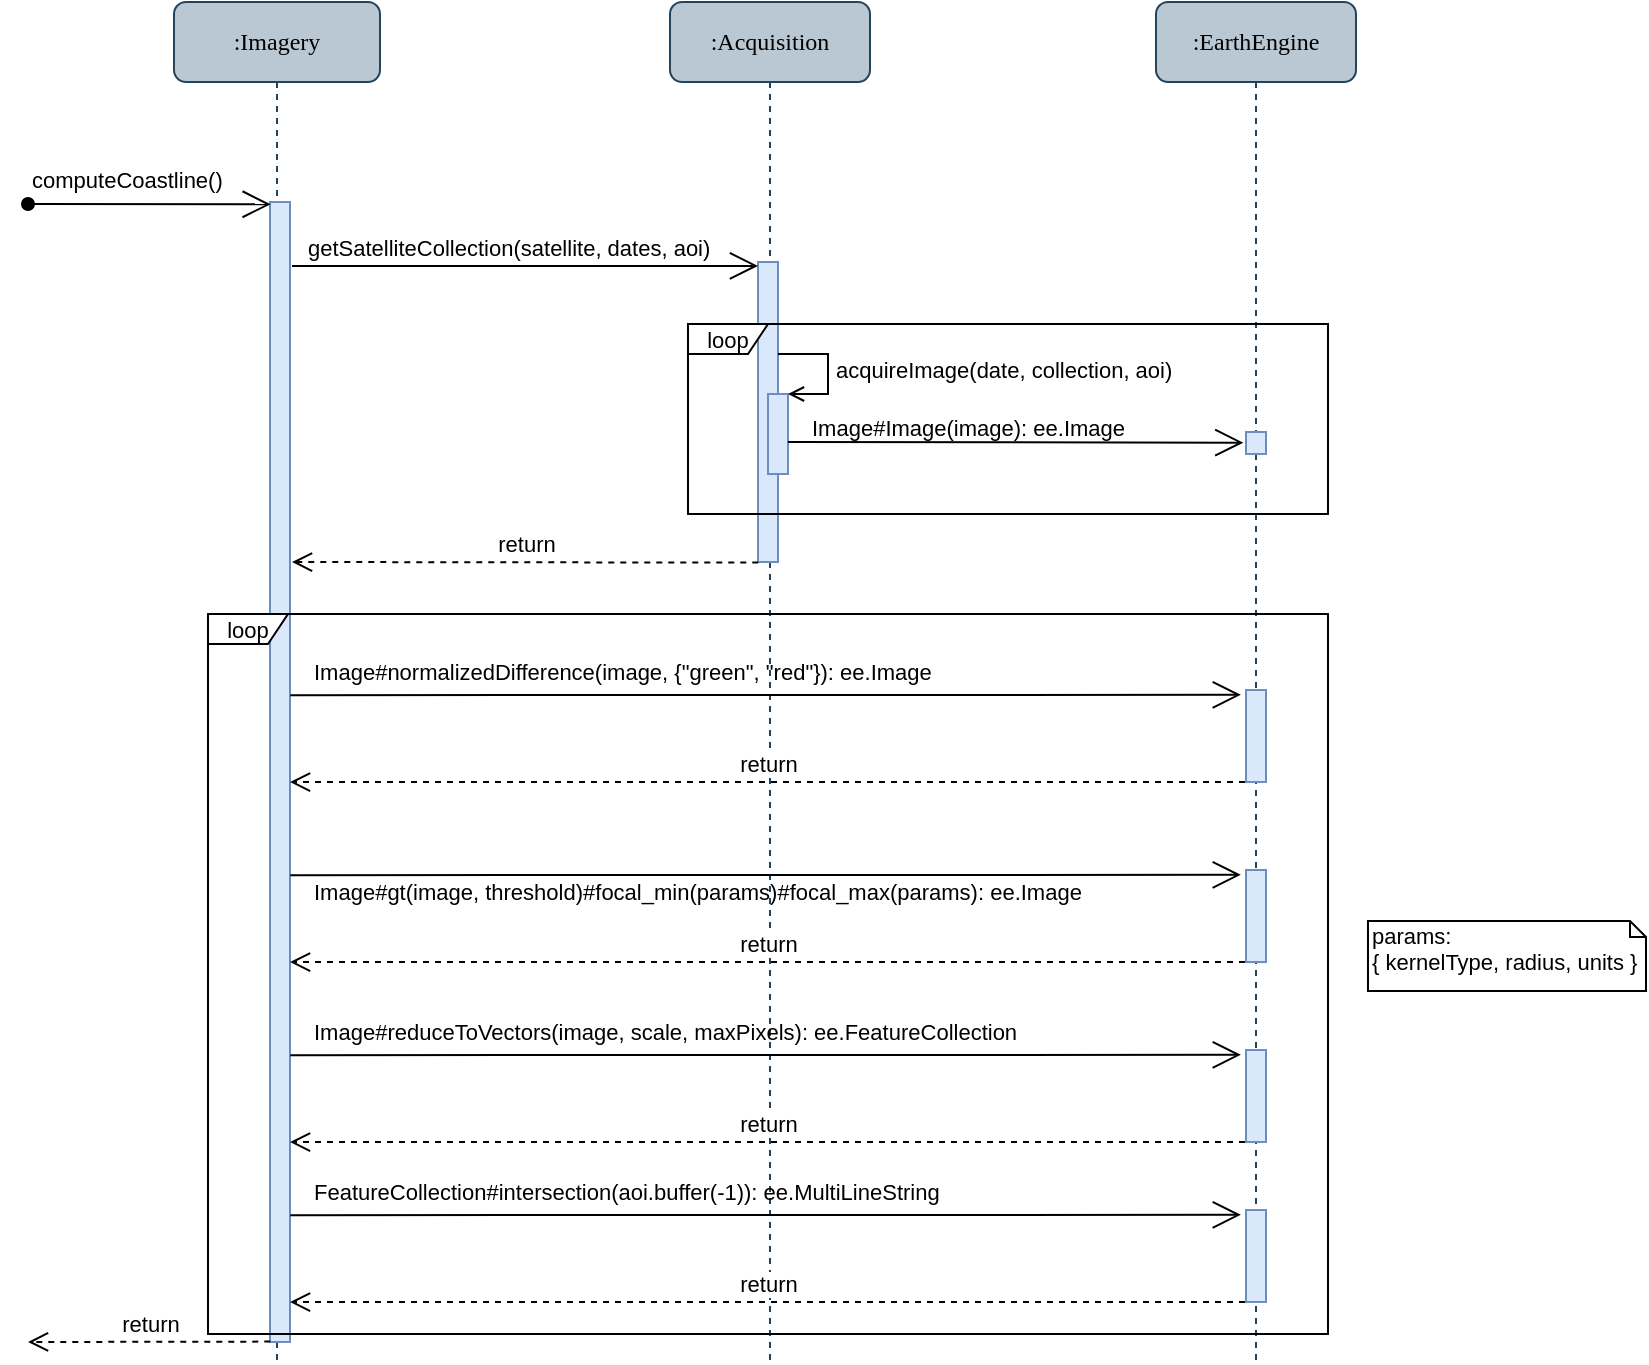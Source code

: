 <mxfile version="12.3.3" type="device" pages="1"><diagram name="sequence" id="13e1069c-82ec-6db2-03f1-153e76fe0fe0"><mxGraphModel dx="1422" dy="713" grid="1" gridSize="10" guides="1" tooltips="1" connect="1" arrows="1" fold="1" page="1" pageScale="1" pageWidth="1100" pageHeight="850" background="#ffffff" math="0" shadow="0"><root><mxCell id="0"/><mxCell id="1" parent="0"/><mxCell id="7baba1c4bc27f4b0-8" value=":Imagery" style="shape=umlLifeline;perimeter=lifelinePerimeter;whiteSpace=wrap;html=1;container=1;collapsible=0;recursiveResize=0;outlineConnect=0;rounded=1;shadow=0;comic=0;labelBackgroundColor=none;strokeColor=#23445d;strokeWidth=1;fillColor=#bac8d3;fontFamily=Verdana;fontSize=12;align=center;" parent="1" vertex="1"><mxGeometry x="163" y="34" width="103" height="680" as="geometry"/></mxCell><mxCell id="7baba1c4bc27f4b0-9" value="" style="html=1;points=[];perimeter=orthogonalPerimeter;rounded=0;shadow=0;comic=0;labelBackgroundColor=none;strokeColor=#6c8ebf;strokeWidth=1;fillColor=#dae8fc;fontFamily=Verdana;fontSize=12;align=center;" parent="7baba1c4bc27f4b0-8" vertex="1"><mxGeometry x="48" y="100" width="10" height="570" as="geometry"/></mxCell><mxCell id="Nbv8HyM-VytdRdQHSwOe-4" value=":Acquisition" style="shape=umlLifeline;perimeter=lifelinePerimeter;whiteSpace=wrap;html=1;container=1;collapsible=0;recursiveResize=0;outlineConnect=0;rounded=1;shadow=0;comic=0;labelBackgroundColor=none;strokeColor=#23445d;strokeWidth=1;fillColor=#bac8d3;fontFamily=Verdana;fontSize=12;align=center;" parent="1" vertex="1"><mxGeometry x="411" y="34" width="100" height="680" as="geometry"/></mxCell><mxCell id="Nbv8HyM-VytdRdQHSwOe-5" value="" style="html=1;points=[];perimeter=orthogonalPerimeter;rounded=0;shadow=0;comic=0;labelBackgroundColor=none;strokeColor=#6c8ebf;strokeWidth=1;fillColor=#dae8fc;fontFamily=Verdana;fontSize=12;align=center;" parent="Nbv8HyM-VytdRdQHSwOe-4" vertex="1"><mxGeometry x="44" y="130" width="10" height="150" as="geometry"/></mxCell><mxCell id="Nbv8HyM-VytdRdQHSwOe-58" value="" style="html=1;points=[];perimeter=orthogonalPerimeter;fontSize=11;fillColor=#dae8fc;strokeColor=#6c8ebf;" parent="Nbv8HyM-VytdRdQHSwOe-4" vertex="1"><mxGeometry x="49" y="196" width="10" height="40" as="geometry"/></mxCell><mxCell id="Nbv8HyM-VytdRdQHSwOe-59" value="acquireImage(date, collection, aoi)" style="edgeStyle=orthogonalEdgeStyle;html=1;align=left;spacingLeft=2;endArrow=open;rounded=0;entryX=1;entryY=0;fontSize=11;endFill=0;" parent="Nbv8HyM-VytdRdQHSwOe-4" target="Nbv8HyM-VytdRdQHSwOe-58" edge="1"><mxGeometry relative="1" as="geometry"><mxPoint x="54" y="176" as="sourcePoint"/><Array as="points"><mxPoint x="79" y="176"/></Array></mxGeometry></mxCell><mxCell id="Nbv8HyM-VytdRdQHSwOe-21" value="" style="endArrow=open;endFill=1;endSize=12;html=1;entryX=0.036;entryY=0.002;entryDx=0;entryDy=0;entryPerimeter=0;startArrow=oval;startFill=1;" parent="1" target="7baba1c4bc27f4b0-9" edge="1"><mxGeometry width="160" relative="1" as="geometry"><mxPoint x="90" y="135" as="sourcePoint"/><mxPoint x="206" y="135" as="targetPoint"/></mxGeometry></mxCell><mxCell id="Nbv8HyM-VytdRdQHSwOe-22" value="computeCoastline()" style="text;html=1;resizable=0;points=[];autosize=1;align=left;verticalAlign=top;spacingTop=-4;fontSize=11;" parent="1" vertex="1"><mxGeometry x="90" y="114" width="110" height="10" as="geometry"/></mxCell><mxCell id="Nbv8HyM-VytdRdQHSwOe-40" value="" style="endArrow=open;endFill=1;endSize=12;html=1;entryX=0;entryY=0.013;entryDx=0;entryDy=0;entryPerimeter=0;" parent="1" target="Nbv8HyM-VytdRdQHSwOe-5" edge="1"><mxGeometry width="160" relative="1" as="geometry"><mxPoint x="222" y="166" as="sourcePoint"/><mxPoint x="574.5" y="170.5" as="targetPoint"/></mxGeometry></mxCell><mxCell id="Nbv8HyM-VytdRdQHSwOe-41" value="getSatelliteCollection(satellite, dates, aoi)" style="text;html=1;resizable=0;points=[];autosize=1;align=left;verticalAlign=top;spacingTop=-4;fontSize=11;" parent="1" vertex="1"><mxGeometry x="228" y="147.5" width="220" height="10" as="geometry"/></mxCell><mxCell id="Nbv8HyM-VytdRdQHSwOe-42" value="return" style="html=1;verticalAlign=bottom;endArrow=open;dashed=1;endSize=8;exitX=0.014;exitY=1.002;exitDx=0;exitDy=0;exitPerimeter=0;" parent="1" source="Nbv8HyM-VytdRdQHSwOe-5" edge="1"><mxGeometry relative="1" as="geometry"><mxPoint x="222" y="314" as="targetPoint"/><mxPoint x="448.5" y="211" as="sourcePoint"/></mxGeometry></mxCell><mxCell id="Nbv8HyM-VytdRdQHSwOe-55" value="params:&lt;br&gt;{ kernelType, radius, units }" style="shape=note;whiteSpace=wrap;html=1;size=8;verticalAlign=top;align=left;spacingTop=-6;fontSize=11;" parent="1" vertex="1"><mxGeometry x="760" y="493.5" width="139" height="35" as="geometry"/></mxCell><mxCell id="Nbv8HyM-VytdRdQHSwOe-61" value=":EarthEngine" style="shape=umlLifeline;perimeter=lifelinePerimeter;whiteSpace=wrap;html=1;container=1;collapsible=0;recursiveResize=0;outlineConnect=0;rounded=1;shadow=0;comic=0;labelBackgroundColor=none;strokeColor=#23445d;strokeWidth=1;fillColor=#bac8d3;fontFamily=Verdana;fontSize=12;align=center;" parent="1" vertex="1"><mxGeometry x="654" y="34" width="100" height="680" as="geometry"/></mxCell><mxCell id="Nbv8HyM-VytdRdQHSwOe-62" value="" style="html=1;points=[];perimeter=orthogonalPerimeter;rounded=0;shadow=0;comic=0;labelBackgroundColor=none;strokeColor=#6c8ebf;strokeWidth=1;fillColor=#dae8fc;fontFamily=Verdana;fontSize=12;align=center;" parent="Nbv8HyM-VytdRdQHSwOe-61" vertex="1"><mxGeometry x="45" y="215" width="10" height="11" as="geometry"/></mxCell><mxCell id="Nbv8HyM-VytdRdQHSwOe-68" value="" style="html=1;points=[];perimeter=orthogonalPerimeter;rounded=0;shadow=0;comic=0;labelBackgroundColor=none;strokeColor=#6c8ebf;strokeWidth=1;fillColor=#dae8fc;fontFamily=Verdana;fontSize=12;align=center;" parent="Nbv8HyM-VytdRdQHSwOe-61" vertex="1"><mxGeometry x="45" y="344" width="10" height="46" as="geometry"/></mxCell><mxCell id="Nbv8HyM-VytdRdQHSwOe-83" value="" style="html=1;points=[];perimeter=orthogonalPerimeter;rounded=0;shadow=0;comic=0;labelBackgroundColor=none;strokeColor=#6c8ebf;strokeWidth=1;fillColor=#dae8fc;fontFamily=Verdana;fontSize=12;align=center;" parent="Nbv8HyM-VytdRdQHSwOe-61" vertex="1"><mxGeometry x="45" y="434" width="10" height="46" as="geometry"/></mxCell><mxCell id="Nbv8HyM-VytdRdQHSwOe-86" value="" style="html=1;points=[];perimeter=orthogonalPerimeter;rounded=0;shadow=0;comic=0;labelBackgroundColor=none;strokeColor=#6c8ebf;strokeWidth=1;fillColor=#dae8fc;fontFamily=Verdana;fontSize=12;align=center;" parent="Nbv8HyM-VytdRdQHSwOe-61" vertex="1"><mxGeometry x="45" y="524" width="10" height="46" as="geometry"/></mxCell><mxCell id="HVqjK3tL5VZQBHAErXW3-3" value="" style="html=1;points=[];perimeter=orthogonalPerimeter;rounded=0;shadow=0;comic=0;labelBackgroundColor=none;strokeColor=#6c8ebf;strokeWidth=1;fillColor=#dae8fc;fontFamily=Verdana;fontSize=12;align=center;" parent="Nbv8HyM-VytdRdQHSwOe-61" vertex="1"><mxGeometry x="45" y="604" width="10" height="46" as="geometry"/></mxCell><mxCell id="Nbv8HyM-VytdRdQHSwOe-65" value="" style="endArrow=open;endFill=1;endSize=12;html=1;entryX=-0.133;entryY=0.485;entryDx=0;entryDy=0;entryPerimeter=0;exitX=1;exitY=0.6;exitDx=0;exitDy=0;exitPerimeter=0;" parent="1" source="Nbv8HyM-VytdRdQHSwOe-58" target="Nbv8HyM-VytdRdQHSwOe-62" edge="1"><mxGeometry width="160" relative="1" as="geometry"><mxPoint x="476" y="261" as="sourcePoint"/><mxPoint x="709" y="260.95" as="targetPoint"/></mxGeometry></mxCell><mxCell id="Nbv8HyM-VytdRdQHSwOe-66" value="Image#Image(image): ee.Image" style="text;html=1;resizable=0;points=[];autosize=1;align=left;verticalAlign=top;spacingTop=-4;fontSize=11;" parent="1" vertex="1"><mxGeometry x="480" y="237.5" width="170" height="10" as="geometry"/></mxCell><mxCell id="Nbv8HyM-VytdRdQHSwOe-67" value="" style="endArrow=open;endFill=1;endSize=12;html=1;exitX=1.064;exitY=0.001;exitDx=0;exitDy=0;exitPerimeter=0;entryX=-0.259;entryY=0.027;entryDx=0;entryDy=0;entryPerimeter=0;" parent="1" edge="1"><mxGeometry width="160" relative="1" as="geometry"><mxPoint x="221.14" y="380.57" as="sourcePoint"/><mxPoint x="696.41" y="380.43" as="targetPoint"/></mxGeometry></mxCell><mxCell id="Nbv8HyM-VytdRdQHSwOe-70" value="Image#normalizedDifference(image, {&quot;green&quot;, &quot;red&quot;}): ee.Image" style="text;html=1;resizable=0;points=[];autosize=1;align=left;verticalAlign=top;spacingTop=-4;fontSize=11;" parent="1" vertex="1"><mxGeometry x="231" y="360" width="320" height="10" as="geometry"/></mxCell><mxCell id="Nbv8HyM-VytdRdQHSwOe-73" value="return" style="html=1;verticalAlign=bottom;endArrow=open;dashed=1;endSize=8;" parent="1" edge="1"><mxGeometry relative="1" as="geometry"><mxPoint x="221" y="424.01" as="targetPoint"/><mxPoint x="698.5" y="424" as="sourcePoint"/><Array as="points"><mxPoint x="625" y="424"/></Array></mxGeometry></mxCell><mxCell id="Nbv8HyM-VytdRdQHSwOe-80" value="Image#gt(image, threshold)#focal_min(params)#focal_max(params): ee.Image" style="text;html=1;resizable=0;points=[];autosize=1;align=left;verticalAlign=top;spacingTop=-4;fontSize=11;" parent="1" vertex="1"><mxGeometry x="231" y="470" width="400" height="10" as="geometry"/></mxCell><mxCell id="Nbv8HyM-VytdRdQHSwOe-81" value="" style="endArrow=open;endFill=1;endSize=12;html=1;exitX=1.064;exitY=0.001;exitDx=0;exitDy=0;exitPerimeter=0;entryX=-0.259;entryY=0.027;entryDx=0;entryDy=0;entryPerimeter=0;" parent="1" edge="1"><mxGeometry width="160" relative="1" as="geometry"><mxPoint x="221.14" y="470.57" as="sourcePoint"/><mxPoint x="696.41" y="470.43" as="targetPoint"/></mxGeometry></mxCell><mxCell id="Nbv8HyM-VytdRdQHSwOe-82" value="return" style="html=1;verticalAlign=bottom;endArrow=open;dashed=1;endSize=8;" parent="1" edge="1"><mxGeometry relative="1" as="geometry"><mxPoint x="221" y="514.01" as="targetPoint"/><mxPoint x="698.5" y="514" as="sourcePoint"/><Array as="points"><mxPoint x="625" y="514"/></Array></mxGeometry></mxCell><mxCell id="Nbv8HyM-VytdRdQHSwOe-84" value="Image#reduceToVectors(image, scale, maxPixels): ee.FeatureCollection" style="text;html=1;resizable=0;points=[];autosize=1;align=left;verticalAlign=top;spacingTop=-4;fontSize=11;" parent="1" vertex="1"><mxGeometry x="231" y="540" width="370" height="10" as="geometry"/></mxCell><mxCell id="Nbv8HyM-VytdRdQHSwOe-85" value="" style="endArrow=open;endFill=1;endSize=12;html=1;exitX=1.064;exitY=0.001;exitDx=0;exitDy=0;exitPerimeter=0;entryX=-0.259;entryY=0.027;entryDx=0;entryDy=0;entryPerimeter=0;" parent="1" edge="1"><mxGeometry width="160" relative="1" as="geometry"><mxPoint x="221.14" y="560.57" as="sourcePoint"/><mxPoint x="696.41" y="560.43" as="targetPoint"/></mxGeometry></mxCell><mxCell id="Nbv8HyM-VytdRdQHSwOe-87" value="return" style="html=1;verticalAlign=bottom;endArrow=open;dashed=1;endSize=8;" parent="1" edge="1"><mxGeometry relative="1" as="geometry"><mxPoint x="221" y="604.01" as="targetPoint"/><mxPoint x="698.5" y="604" as="sourcePoint"/><Array as="points"><mxPoint x="625" y="604"/></Array></mxGeometry></mxCell><mxCell id="Nbv8HyM-VytdRdQHSwOe-88" value="return" style="html=1;verticalAlign=bottom;endArrow=open;dashed=1;endSize=8;exitX=0.014;exitY=1.002;exitDx=0;exitDy=0;exitPerimeter=0;" parent="1" edge="1"><mxGeometry relative="1" as="geometry"><mxPoint x="90" y="704" as="targetPoint"/><mxPoint x="211.14" y="703.8" as="sourcePoint"/></mxGeometry></mxCell><mxCell id="Nbv8HyM-VytdRdQHSwOe-60" value="loop" style="shape=umlFrame;whiteSpace=wrap;html=1;fontSize=11;width=40;height=15;" parent="1" vertex="1"><mxGeometry x="420" y="195" width="320" height="95" as="geometry"/></mxCell><mxCell id="HVqjK3tL5VZQBHAErXW3-1" value="FeatureCollection#intersection(aoi.buffer(-1)): ee.MultiLineString" style="text;html=1;resizable=0;points=[];autosize=1;align=left;verticalAlign=top;spacingTop=-4;fontSize=11;" parent="1" vertex="1"><mxGeometry x="231" y="620" width="330" height="10" as="geometry"/></mxCell><mxCell id="HVqjK3tL5VZQBHAErXW3-2" value="" style="endArrow=open;endFill=1;endSize=12;html=1;exitX=1.064;exitY=0.001;exitDx=0;exitDy=0;exitPerimeter=0;entryX=-0.259;entryY=0.027;entryDx=0;entryDy=0;entryPerimeter=0;" parent="1" edge="1"><mxGeometry width="160" relative="1" as="geometry"><mxPoint x="221.14" y="640.57" as="sourcePoint"/><mxPoint x="696.41" y="640.43" as="targetPoint"/></mxGeometry></mxCell><mxCell id="HVqjK3tL5VZQBHAErXW3-4" value="return" style="html=1;verticalAlign=bottom;endArrow=open;dashed=1;endSize=8;" parent="1" edge="1"><mxGeometry relative="1" as="geometry"><mxPoint x="221" y="684.01" as="targetPoint"/><mxPoint x="698.5" y="684" as="sourcePoint"/><Array as="points"><mxPoint x="625" y="684"/></Array></mxGeometry></mxCell><mxCell id="Nbv8HyM-VytdRdQHSwOe-71" value="loop" style="shape=umlFrame;whiteSpace=wrap;html=1;fontSize=11;width=40;height=15;" parent="1" vertex="1"><mxGeometry x="180" y="340" width="560" height="360" as="geometry"/></mxCell></root></mxGraphModel></diagram></mxfile>